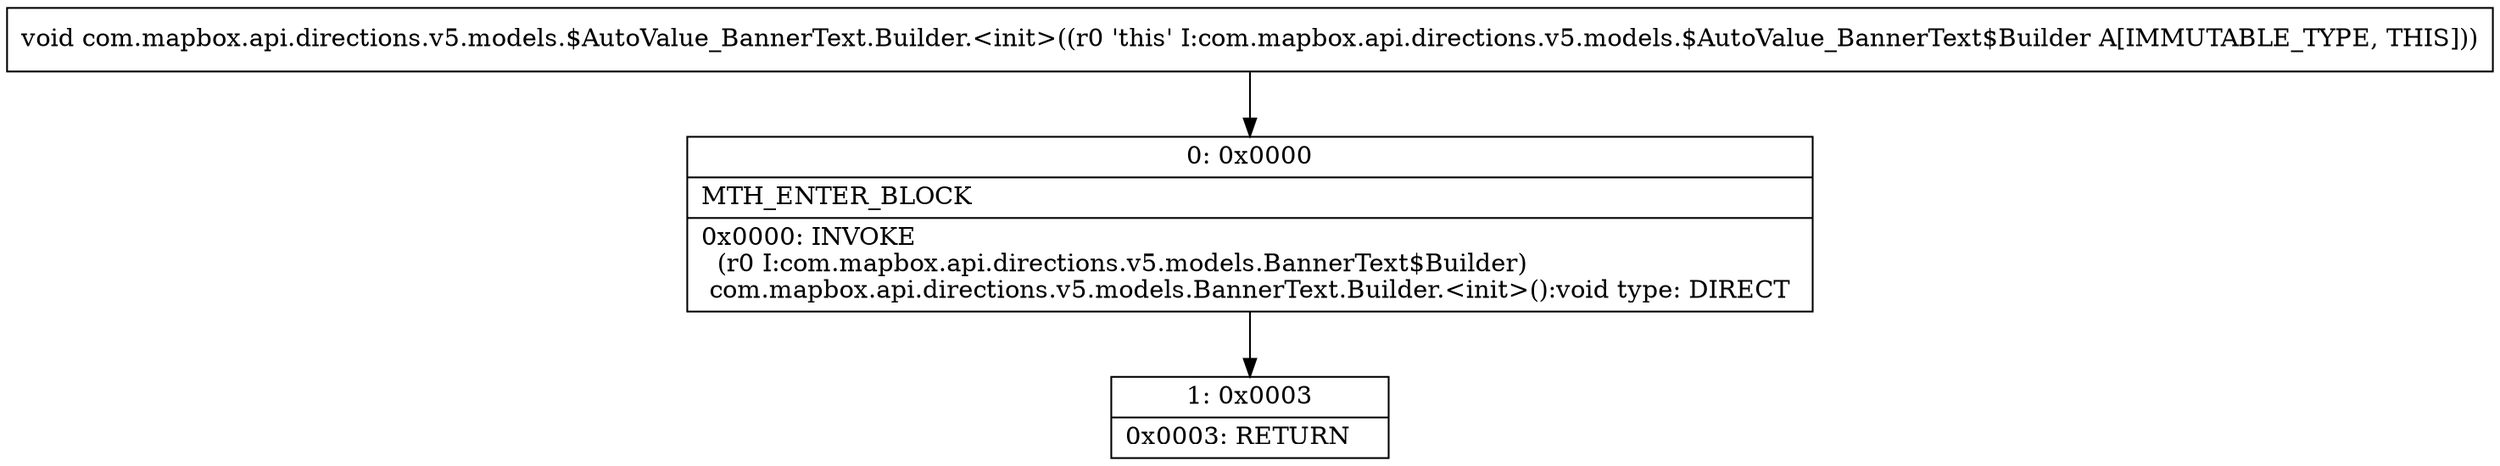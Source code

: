 digraph "CFG forcom.mapbox.api.directions.v5.models.$AutoValue_BannerText.Builder.\<init\>()V" {
Node_0 [shape=record,label="{0\:\ 0x0000|MTH_ENTER_BLOCK\l|0x0000: INVOKE  \l  (r0 I:com.mapbox.api.directions.v5.models.BannerText$Builder)\l com.mapbox.api.directions.v5.models.BannerText.Builder.\<init\>():void type: DIRECT \l}"];
Node_1 [shape=record,label="{1\:\ 0x0003|0x0003: RETURN   \l}"];
MethodNode[shape=record,label="{void com.mapbox.api.directions.v5.models.$AutoValue_BannerText.Builder.\<init\>((r0 'this' I:com.mapbox.api.directions.v5.models.$AutoValue_BannerText$Builder A[IMMUTABLE_TYPE, THIS])) }"];
MethodNode -> Node_0;
Node_0 -> Node_1;
}

